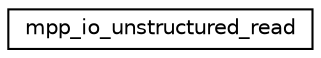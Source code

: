 digraph "Graphical Class Hierarchy"
{
 // INTERACTIVE_SVG=YES
 // LATEX_PDF_SIZE
  edge [fontname="Helvetica",fontsize="10",labelfontname="Helvetica",labelfontsize="10"];
  node [fontname="Helvetica",fontsize="10",shape=record];
  rankdir="LR";
  Node0 [label="mpp_io_unstructured_read",height=0.2,width=0.4,color="black", fillcolor="white", style="filled",URL="$interfacempp__io__mod_1_1mpp__io__unstructured__read.html",tooltip=" "];
}
